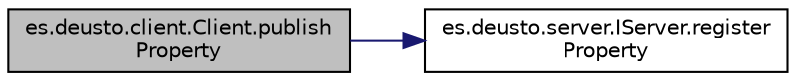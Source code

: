 digraph "es.deusto.client.Client.publishProperty"
{
 // LATEX_PDF_SIZE
  edge [fontname="Helvetica",fontsize="10",labelfontname="Helvetica",labelfontsize="10"];
  node [fontname="Helvetica",fontsize="10",shape=record];
  rankdir="LR";
  Node824 [label="es.deusto.client.Client.publish\lProperty",height=0.2,width=0.4,color="black", fillcolor="grey75", style="filled", fontcolor="black",tooltip=" "];
  Node824 -> Node825 [color="midnightblue",fontsize="10",style="solid",fontname="Helvetica"];
  Node825 [label="es.deusto.server.IServer.register\lProperty",height=0.2,width=0.4,color="black", fillcolor="white", style="filled",URL="$interfacees_1_1deusto_1_1server_1_1_i_server.html#ae39f8a1b58186166d44099a757057b38",tooltip=" "];
}
